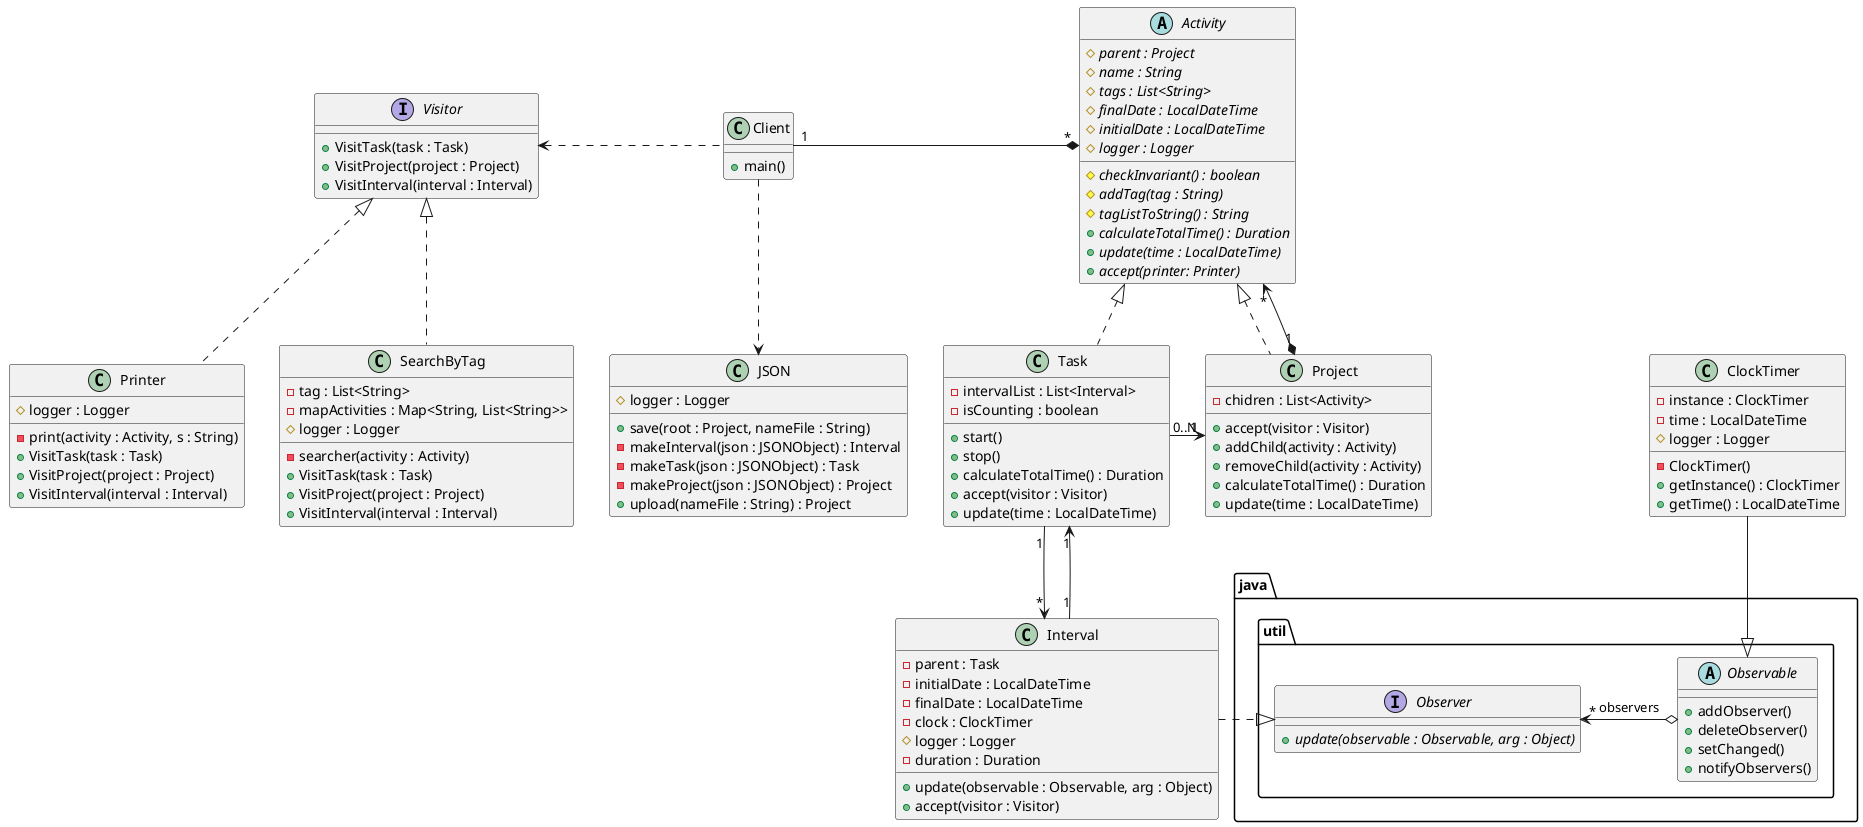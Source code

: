 @startuml

class Client {
+main()
}

class Task {
-intervalList : List<Interval>
-isCounting : boolean
+start()
+stop()
+calculateTotalTime() : Duration
+accept(visitor : Visitor)
+update(time : LocalDateTime)

}

class Project {
-chidren : List<Activity>
+accept(visitor : Visitor)
+addChild(activity : Activity)
+removeChild(activity : Activity)
+calculateTotalTime() : Duration
+update(time : LocalDateTime)
}

class Interval {
-parent : Task
-initialDate : LocalDateTime
-finalDate : LocalDateTime
-clock : ClockTimer
#logger : Logger
-duration : Duration
+update(observable : Observable, arg : Object)
+accept(visitor : Visitor)
}

package "java.util" {
interface Observer {
+{abstract}update(observable : Observable, arg : Object)
}

abstract Observable{
+addObserver()
+deleteObserver()
+setChanged()
+notifyObservers()
}
}

abstract class Activity{
#{abstract}parent : Project
#{abstract}name : String
#{abstract}tags : List<String>
#{abstract}finalDate : LocalDateTime
#{abstract}initialDate : LocalDateTime
#{abstract}logger : Logger
#{abstract}checkInvariant() : boolean
#{abstract}addTag(tag : String)
#{abstract}tagListToString() : String
+{abstract}calculateTotalTime() : Duration
+{abstract}update(time : LocalDateTime)
+{abstract}accept(printer: Printer)
}

class ClockTimer {
-instance : ClockTimer
-time : LocalDateTime
#logger : Logger
-ClockTimer()
+getInstance() : ClockTimer
+getTime() : LocalDateTime
}

interface Visitor{
+VisitTask(task : Task)
+VisitProject(project : Project)
+VisitInterval(interval : Interval)
}

class Printer {
#logger : Logger
-print(activity : Activity, s : String)
+VisitTask(task : Task)
+VisitProject(project : Project)
+VisitInterval(interval : Interval)
}

class JSON{
#logger : Logger
+save(root : Project, nameFile : String)
-makeInterval(json : JSONObject) : Interval
-makeTask(json : JSONObject) : Task
-makeProject(json : JSONObject) : Project
+upload(nameFile : String) : Project
}

class SearchByTag{
-tag : List<String>
-mapActivities : Map<String, List<String>>
#logger : Logger
-searcher(activity : Activity)
+VisitTask(task : Task)
+VisitProject(project : Project)
+VisitInterval(interval : Interval)
}

ClockTimer --|>  Observable
Observable o-left-> "*" Observer : observers
Interval .right.|> Observer

Project "1" *--> "*" Activity

Visitor <|.. Printer
Visitor <|.. SearchByTag

Client  .down.> JSON

Interval "1" --> "1" Task
Task "0..N" -right-> "1" Project


Client  .left.> Visitor
Client "1" -right-* "*"Activity
Project .up.|>  Activity
Task  .up.|> Activity
Task "1"--> "*"Interval
@enduml